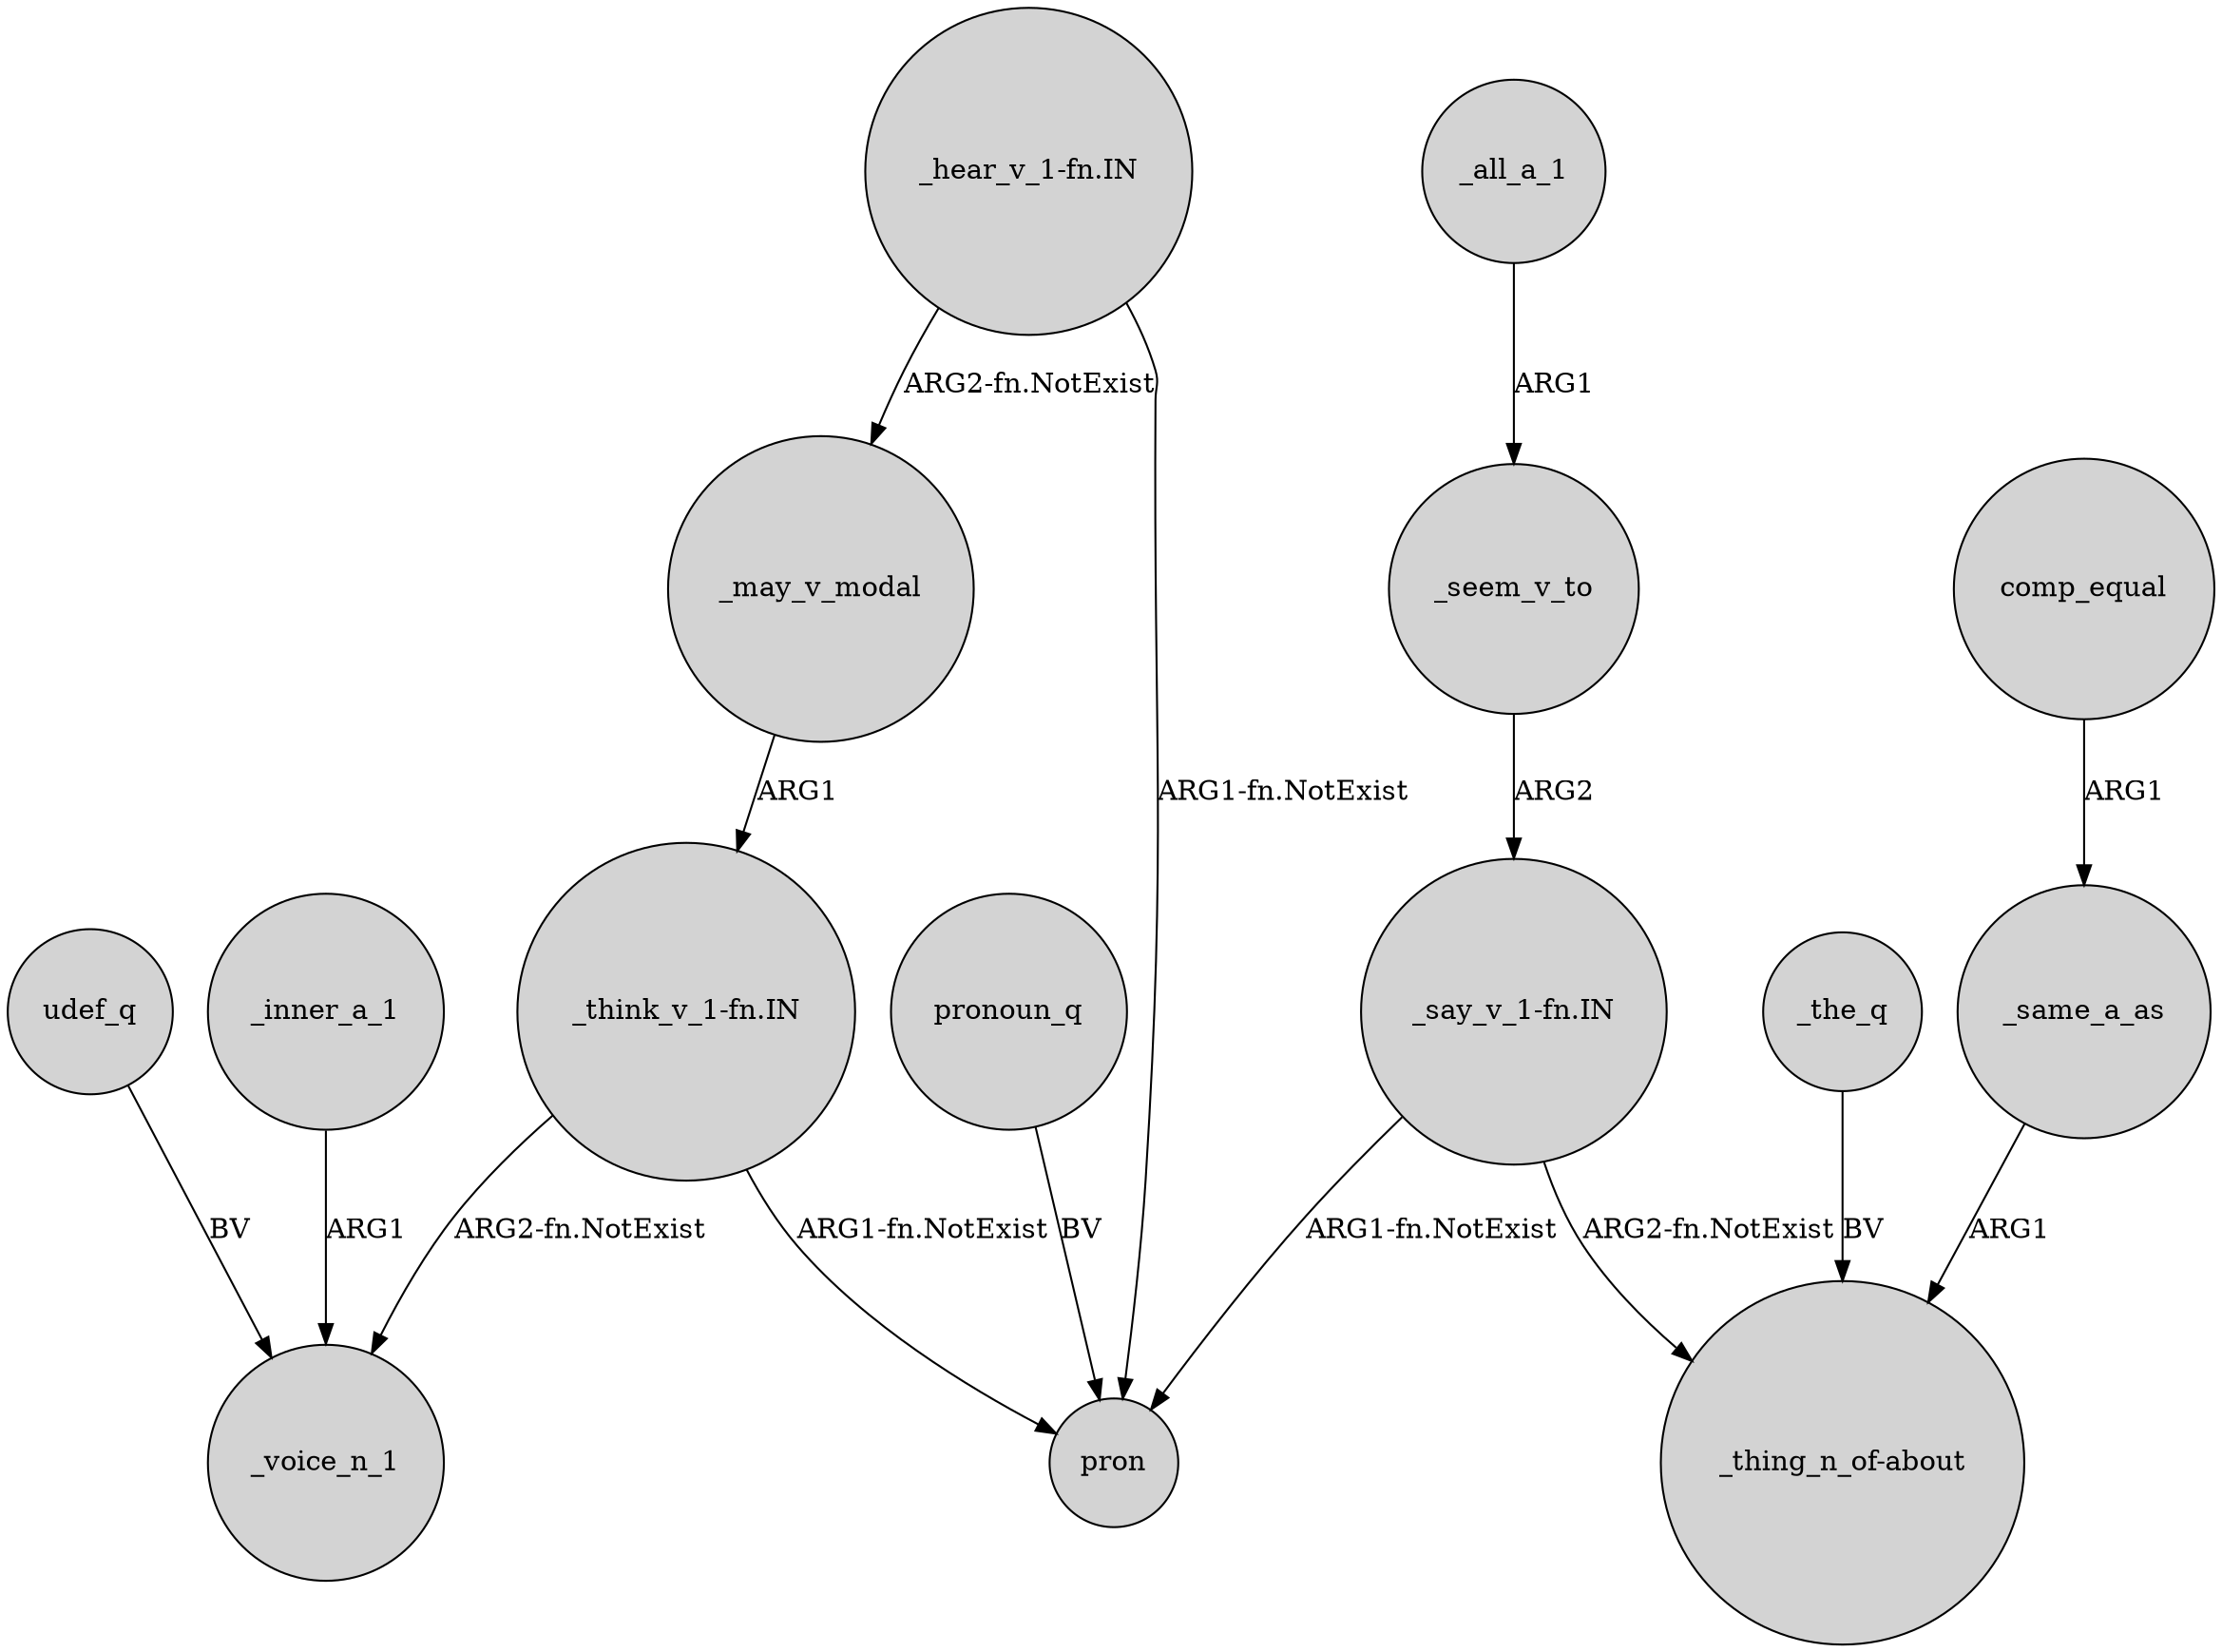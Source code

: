digraph {
	node [shape=circle style=filled]
	udef_q -> _voice_n_1 [label=BV]
	_all_a_1 -> _seem_v_to [label=ARG1]
	comp_equal -> _same_a_as [label=ARG1]
	_may_v_modal -> "_think_v_1-fn.IN" [label=ARG1]
	"_hear_v_1-fn.IN" -> _may_v_modal [label="ARG2-fn.NotExist"]
	_the_q -> "_thing_n_of-about" [label=BV]
	"_hear_v_1-fn.IN" -> pron [label="ARG1-fn.NotExist"]
	_seem_v_to -> "_say_v_1-fn.IN" [label=ARG2]
	_inner_a_1 -> _voice_n_1 [label=ARG1]
	"_think_v_1-fn.IN" -> pron [label="ARG1-fn.NotExist"]
	"_think_v_1-fn.IN" -> _voice_n_1 [label="ARG2-fn.NotExist"]
	"_say_v_1-fn.IN" -> "_thing_n_of-about" [label="ARG2-fn.NotExist"]
	"_say_v_1-fn.IN" -> pron [label="ARG1-fn.NotExist"]
	_same_a_as -> "_thing_n_of-about" [label=ARG1]
	pronoun_q -> pron [label=BV]
}
